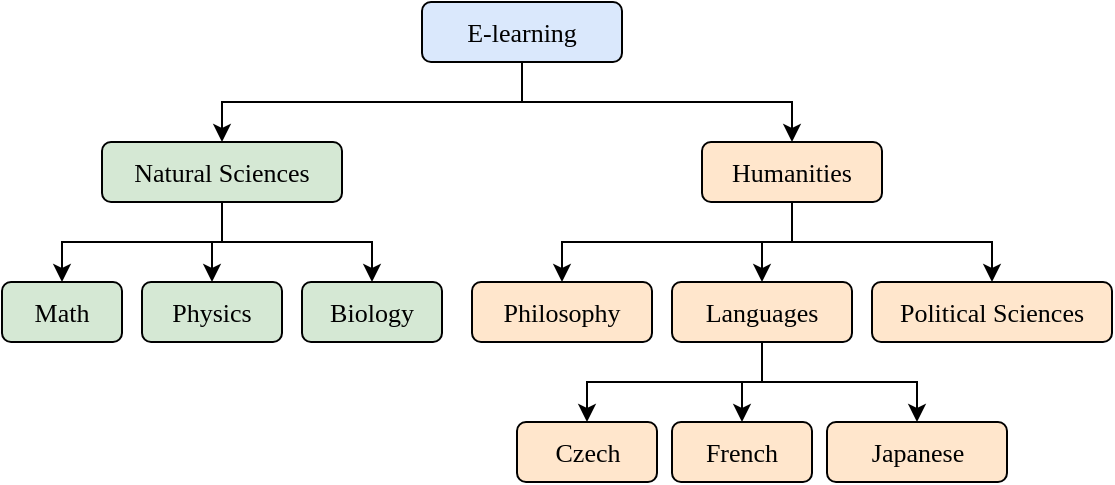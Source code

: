 <mxfile version="19.0.3" type="device"><diagram id="FXWY1BHe6qJy8VUxswO5" name="Page-1"><mxGraphModel dx="716" dy="448" grid="1" gridSize="10" guides="1" tooltips="1" connect="1" arrows="1" fold="1" page="1" pageScale="1" pageWidth="1100" pageHeight="850" math="0" shadow="0"><root><mxCell id="0"/><mxCell id="1" parent="0"/><mxCell id="-B0Yc3guxufEeJ8OX28--27" style="edgeStyle=orthogonalEdgeStyle;rounded=0;orthogonalLoop=1;jettySize=auto;html=1;exitX=0.5;exitY=1;exitDx=0;exitDy=0;entryX=0.5;entryY=0;entryDx=0;entryDy=0;fontSize=13;fontFamily=Work Sans;" parent="1" source="-B0Yc3guxufEeJ8OX28--1" target="-B0Yc3guxufEeJ8OX28--2" edge="1"><mxGeometry relative="1" as="geometry"/></mxCell><mxCell id="-B0Yc3guxufEeJ8OX28--29" style="edgeStyle=orthogonalEdgeStyle;rounded=0;orthogonalLoop=1;jettySize=auto;html=1;exitX=0.5;exitY=1;exitDx=0;exitDy=0;entryX=0.5;entryY=0;entryDx=0;entryDy=0;fontSize=13;fontFamily=Work Sans;" parent="1" source="-B0Yc3guxufEeJ8OX28--1" target="-B0Yc3guxufEeJ8OX28--6" edge="1"><mxGeometry relative="1" as="geometry"/></mxCell><mxCell id="-B0Yc3guxufEeJ8OX28--1" value="E-learning" style="rounded=1;whiteSpace=wrap;html=1;fontSize=13;fontFamily=Work Sans;fillColor=#dae8fc;strokeColor=#000000;" parent="1" vertex="1"><mxGeometry x="320" y="100" width="100" height="30" as="geometry"/></mxCell><mxCell id="-B0Yc3guxufEeJ8OX28--24" style="edgeStyle=orthogonalEdgeStyle;rounded=0;orthogonalLoop=1;jettySize=auto;html=1;exitX=0.5;exitY=1;exitDx=0;exitDy=0;entryX=0.5;entryY=0;entryDx=0;entryDy=0;fontSize=13;fontFamily=Work Sans;" parent="1" source="-B0Yc3guxufEeJ8OX28--2" target="-B0Yc3guxufEeJ8OX28--3" edge="1"><mxGeometry relative="1" as="geometry"/></mxCell><mxCell id="-B0Yc3guxufEeJ8OX28--25" style="edgeStyle=orthogonalEdgeStyle;rounded=0;orthogonalLoop=1;jettySize=auto;html=1;exitX=0.5;exitY=1;exitDx=0;exitDy=0;entryX=0.5;entryY=0;entryDx=0;entryDy=0;fontSize=13;fontFamily=Work Sans;" parent="1" source="-B0Yc3guxufEeJ8OX28--2" target="-B0Yc3guxufEeJ8OX28--4" edge="1"><mxGeometry relative="1" as="geometry"/></mxCell><mxCell id="-B0Yc3guxufEeJ8OX28--26" style="edgeStyle=orthogonalEdgeStyle;rounded=0;orthogonalLoop=1;jettySize=auto;html=1;exitX=0.5;exitY=1;exitDx=0;exitDy=0;entryX=0.5;entryY=0;entryDx=0;entryDy=0;fontSize=13;fontFamily=Work Sans;" parent="1" source="-B0Yc3guxufEeJ8OX28--2" target="-B0Yc3guxufEeJ8OX28--5" edge="1"><mxGeometry relative="1" as="geometry"/></mxCell><mxCell id="-B0Yc3guxufEeJ8OX28--2" value="Natural Sciences" style="rounded=1;whiteSpace=wrap;html=1;fontSize=13;fontFamily=Work Sans;fillColor=#d5e8d4;strokeColor=#000000;" parent="1" vertex="1"><mxGeometry x="160" y="170" width="120" height="30" as="geometry"/></mxCell><mxCell id="-B0Yc3guxufEeJ8OX28--3" value="Math" style="rounded=1;whiteSpace=wrap;html=1;fontSize=13;fontFamily=Work Sans;fillColor=#d5e8d4;strokeColor=#000000;" parent="1" vertex="1"><mxGeometry x="110" y="240" width="60" height="30" as="geometry"/></mxCell><mxCell id="-B0Yc3guxufEeJ8OX28--4" value="Physics" style="rounded=1;whiteSpace=wrap;html=1;fontSize=13;fontFamily=Work Sans;fillColor=#d5e8d4;strokeColor=#000000;" parent="1" vertex="1"><mxGeometry x="180" y="240" width="70" height="30" as="geometry"/></mxCell><mxCell id="-B0Yc3guxufEeJ8OX28--5" value="Biology" style="rounded=1;whiteSpace=wrap;html=1;fontSize=13;fontFamily=Work Sans;fillColor=#d5e8d4;strokeColor=#000000;" parent="1" vertex="1"><mxGeometry x="260" y="240" width="70" height="30" as="geometry"/></mxCell><mxCell id="-B0Yc3guxufEeJ8OX28--18" style="edgeStyle=orthogonalEdgeStyle;rounded=0;orthogonalLoop=1;jettySize=auto;html=1;exitX=0.5;exitY=1;exitDx=0;exitDy=0;fontSize=13;fontFamily=Work Sans;" parent="1" source="-B0Yc3guxufEeJ8OX28--6" target="-B0Yc3guxufEeJ8OX28--7" edge="1"><mxGeometry relative="1" as="geometry"/></mxCell><mxCell id="-B0Yc3guxufEeJ8OX28--19" style="edgeStyle=orthogonalEdgeStyle;rounded=0;orthogonalLoop=1;jettySize=auto;html=1;exitX=0.5;exitY=1;exitDx=0;exitDy=0;entryX=0.5;entryY=0;entryDx=0;entryDy=0;fontSize=13;fontFamily=Work Sans;" parent="1" source="-B0Yc3guxufEeJ8OX28--6" target="-B0Yc3guxufEeJ8OX28--8" edge="1"><mxGeometry relative="1" as="geometry"/></mxCell><mxCell id="-B0Yc3guxufEeJ8OX28--20" style="edgeStyle=orthogonalEdgeStyle;rounded=0;orthogonalLoop=1;jettySize=auto;html=1;exitX=0.5;exitY=1;exitDx=0;exitDy=0;entryX=0.5;entryY=0;entryDx=0;entryDy=0;fontSize=13;fontFamily=Work Sans;" parent="1" source="-B0Yc3guxufEeJ8OX28--6" target="-B0Yc3guxufEeJ8OX28--9" edge="1"><mxGeometry relative="1" as="geometry"/></mxCell><mxCell id="-B0Yc3guxufEeJ8OX28--6" value="Humanities" style="rounded=1;whiteSpace=wrap;html=1;fontSize=13;fontFamily=Work Sans;fillColor=#ffe6cc;strokeColor=#000000;" parent="1" vertex="1"><mxGeometry x="460" y="170" width="90" height="30" as="geometry"/></mxCell><mxCell id="-B0Yc3guxufEeJ8OX28--7" value="Philosophy" style="rounded=1;whiteSpace=wrap;html=1;fontSize=13;fontFamily=Work Sans;fillColor=#ffe6cc;strokeColor=#000000;" parent="1" vertex="1"><mxGeometry x="345" y="240" width="90" height="30" as="geometry"/></mxCell><mxCell id="-B0Yc3guxufEeJ8OX28--21" style="edgeStyle=orthogonalEdgeStyle;rounded=0;orthogonalLoop=1;jettySize=auto;html=1;exitX=0.5;exitY=1;exitDx=0;exitDy=0;entryX=0.5;entryY=0;entryDx=0;entryDy=0;fontSize=13;fontFamily=Work Sans;" parent="1" source="-B0Yc3guxufEeJ8OX28--8" target="-B0Yc3guxufEeJ8OX28--11" edge="1"><mxGeometry relative="1" as="geometry"/></mxCell><mxCell id="-B0Yc3guxufEeJ8OX28--22" style="edgeStyle=orthogonalEdgeStyle;rounded=0;orthogonalLoop=1;jettySize=auto;html=1;exitX=0.5;exitY=1;exitDx=0;exitDy=0;entryX=0.5;entryY=0;entryDx=0;entryDy=0;fontSize=13;fontFamily=Work Sans;" parent="1" source="-B0Yc3guxufEeJ8OX28--8" target="-B0Yc3guxufEeJ8OX28--12" edge="1"><mxGeometry relative="1" as="geometry"/></mxCell><mxCell id="-B0Yc3guxufEeJ8OX28--23" style="edgeStyle=orthogonalEdgeStyle;rounded=0;orthogonalLoop=1;jettySize=auto;html=1;exitX=0.5;exitY=1;exitDx=0;exitDy=0;entryX=0.5;entryY=0;entryDx=0;entryDy=0;fontSize=13;fontFamily=Work Sans;" parent="1" source="-B0Yc3guxufEeJ8OX28--8" target="-B0Yc3guxufEeJ8OX28--13" edge="1"><mxGeometry relative="1" as="geometry"/></mxCell><mxCell id="-B0Yc3guxufEeJ8OX28--8" value="Languages" style="rounded=1;whiteSpace=wrap;html=1;fontSize=13;fontFamily=Work Sans;fillColor=#ffe6cc;strokeColor=#000000;" parent="1" vertex="1"><mxGeometry x="445" y="240" width="90" height="30" as="geometry"/></mxCell><mxCell id="-B0Yc3guxufEeJ8OX28--9" value="Political Sciences" style="rounded=1;whiteSpace=wrap;html=1;fontSize=13;fontFamily=Work Sans;fillColor=#ffe6cc;strokeColor=#000000;" parent="1" vertex="1"><mxGeometry x="545" y="240" width="120" height="30" as="geometry"/></mxCell><mxCell id="-B0Yc3guxufEeJ8OX28--11" value="Czech" style="rounded=1;whiteSpace=wrap;html=1;fontSize=13;fontFamily=Work Sans;fillColor=#ffe6cc;strokeColor=#000000;" parent="1" vertex="1"><mxGeometry x="367.5" y="310" width="70" height="30" as="geometry"/></mxCell><mxCell id="-B0Yc3guxufEeJ8OX28--12" value="French" style="rounded=1;whiteSpace=wrap;html=1;fontSize=13;fontFamily=Work Sans;fillColor=#ffe6cc;strokeColor=#000000;" parent="1" vertex="1"><mxGeometry x="445" y="310" width="70" height="30" as="geometry"/></mxCell><mxCell id="-B0Yc3guxufEeJ8OX28--13" value="Japanese" style="rounded=1;whiteSpace=wrap;html=1;fontSize=13;fontFamily=Work Sans;fillColor=#ffe6cc;strokeColor=#000000;" parent="1" vertex="1"><mxGeometry x="522.5" y="310" width="90" height="30" as="geometry"/></mxCell></root></mxGraphModel></diagram></mxfile>